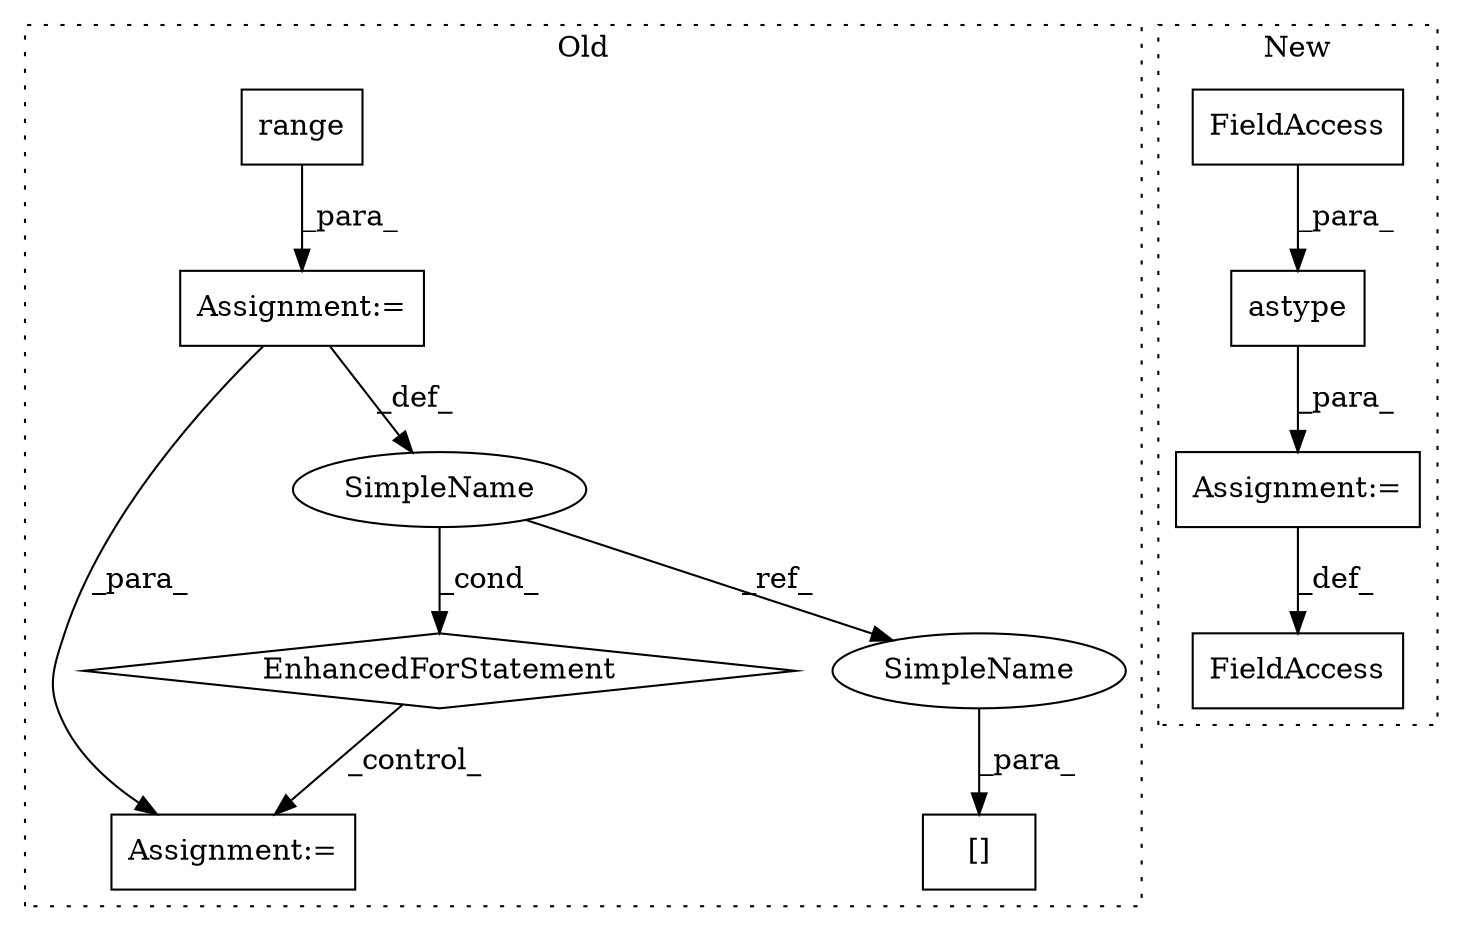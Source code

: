 digraph G {
subgraph cluster0 {
1 [label="range" a="32" s="6455,6481" l="6,1" shape="box"];
3 [label="Assignment:=" a="7" s="6394,6482" l="53,2" shape="box"];
4 [label="EnhancedForStatement" a="70" s="6394,6482" l="53,2" shape="diamond"];
5 [label="Assignment:=" a="7" s="6646" l="1" shape="box"];
6 [label="SimpleName" a="42" s="6451" l="1" shape="ellipse"];
7 [label="[]" a="2" s="6704,6714" l="9,1" shape="box"];
11 [label="SimpleName" a="42" s="6713" l="1" shape="ellipse"];
label = "Old";
style="dotted";
}
subgraph cluster1 {
2 [label="astype" a="32" s="7043,7063" l="7,1" shape="box"];
8 [label="Assignment:=" a="7" s="7087" l="2" shape="box"];
9 [label="FieldAccess" a="22" s="7105" l="15" shape="box"];
10 [label="FieldAccess" a="22" s="7050" l="13" shape="box"];
label = "New";
style="dotted";
}
1 -> 3 [label="_para_"];
2 -> 8 [label="_para_"];
3 -> 6 [label="_def_"];
3 -> 5 [label="_para_"];
4 -> 5 [label="_control_"];
6 -> 11 [label="_ref_"];
6 -> 4 [label="_cond_"];
8 -> 9 [label="_def_"];
10 -> 2 [label="_para_"];
11 -> 7 [label="_para_"];
}